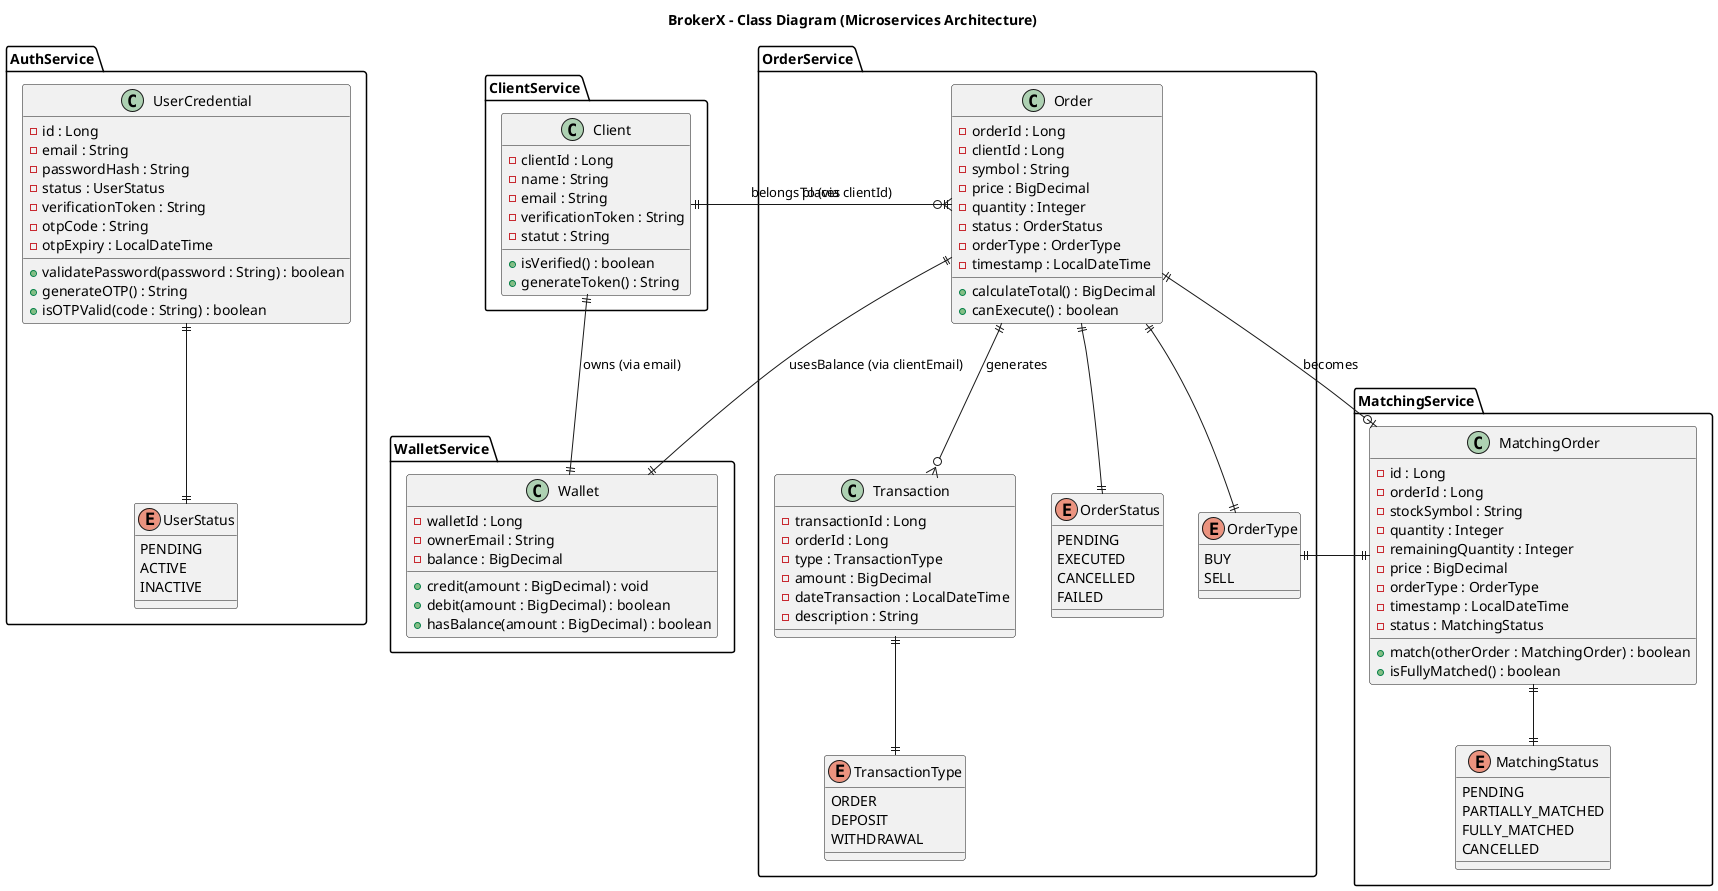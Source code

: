 @startuml classDiagram
title BrokerX - Class Diagram (Microservices Architecture)

package "AuthService" {
    class UserCredential {
        -id : Long
        -email : String
        -passwordHash : String
        -status : UserStatus
        -verificationToken : String
        -otpCode : String
        -otpExpiry : LocalDateTime
        +validatePassword(password : String) : boolean
        +generateOTP() : String
        +isOTPValid(code : String) : boolean
    }
    
    enum UserStatus {
        PENDING
        ACTIVE  
        INACTIVE
    }
}

package "ClientService" {
    class Client {
        -clientId : Long
        -name : String
        -email : String
        -verificationToken : String
        -statut : String
        +isVerified() : boolean
        +generateToken() : String
    }
}

package "WalletService" {
    class Wallet {
        -walletId : Long
        -ownerEmail : String
        -balance : BigDecimal
        +credit(amount : BigDecimal) : void
        +debit(amount : BigDecimal) : boolean
        +hasBalance(amount : BigDecimal) : boolean
    }
}

package "OrderService" {
    class Order {
        -orderId : Long
        -clientId : Long
        -symbol : String
        -price : BigDecimal
        -quantity : Integer
        -status : OrderStatus
        -orderType : OrderType
        -timestamp : LocalDateTime
        +calculateTotal() : BigDecimal
        +canExecute() : boolean
    }
    
    class Transaction {
        -transactionId : Long
        -orderId : Long
        -type : TransactionType
        -amount : BigDecimal
        -dateTransaction : LocalDateTime
        -description : String
    }
    
    enum OrderStatus {
        PENDING
        EXECUTED
        CANCELLED
        FAILED
    }
    
    enum OrderType {
        BUY
        SELL
    }
    
    enum TransactionType {
        ORDER
        DEPOSIT
        WITHDRAWAL
    }
}

package "MatchingService" {
    class MatchingOrder {
        -id : Long
        -orderId : Long
        -stockSymbol : String
        -quantity : Integer
        -remainingQuantity : Integer
        -price : BigDecimal
        -orderType : OrderType
        -timestamp : LocalDateTime
        -status : MatchingStatus
        +match(otherOrder : MatchingOrder) : boolean
        +isFullyMatched() : boolean
    }
    
    enum MatchingStatus {
        PENDING
        PARTIALLY_MATCHED
        FULLY_MATCHED
        CANCELLED
    }
}

' Relationships
UserCredential ||--|| UserStatus
Client ||--o{ Order : places
Order ||--|| OrderStatus
Order ||--|| OrderType
Order ||--o{ Transaction : generates
Transaction ||--|| TransactionType
MatchingOrder ||--|| MatchingStatus
MatchingOrder ||--|| OrderType
Order ||--o| MatchingOrder : becomes

' Cross-service relationships (via APIs)
Client ||--|| Wallet : owns (via email)
Order ||--|| Client : belongsTo (via clientId)
Order ||--|| Wallet : usesBalance (via clientEmail)

@enduml